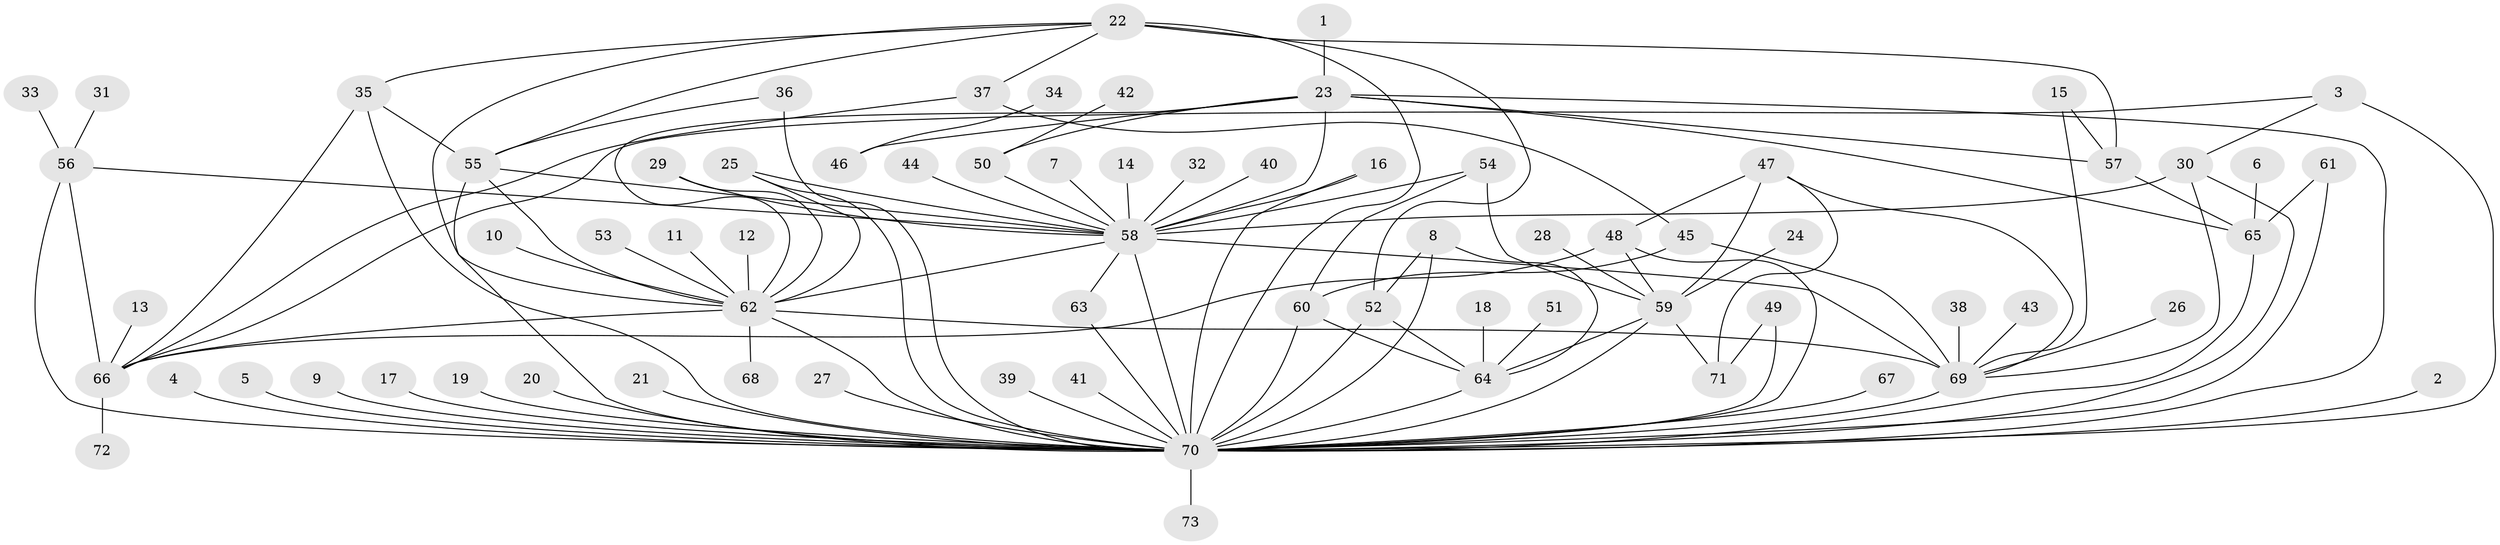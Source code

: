 // original degree distribution, {24: 0.0136986301369863, 16: 0.0136986301369863, 2: 0.18493150684931506, 9: 0.00684931506849315, 10: 0.00684931506849315, 15: 0.00684931506849315, 1: 0.4589041095890411, 8: 0.00684931506849315, 4: 0.08904109589041095, 3: 0.13013698630136986, 7: 0.0273972602739726, 6: 0.02054794520547945, 12: 0.00684931506849315, 5: 0.0273972602739726}
// Generated by graph-tools (version 1.1) at 2025/49/03/09/25 03:49:53]
// undirected, 73 vertices, 119 edges
graph export_dot {
graph [start="1"]
  node [color=gray90,style=filled];
  1;
  2;
  3;
  4;
  5;
  6;
  7;
  8;
  9;
  10;
  11;
  12;
  13;
  14;
  15;
  16;
  17;
  18;
  19;
  20;
  21;
  22;
  23;
  24;
  25;
  26;
  27;
  28;
  29;
  30;
  31;
  32;
  33;
  34;
  35;
  36;
  37;
  38;
  39;
  40;
  41;
  42;
  43;
  44;
  45;
  46;
  47;
  48;
  49;
  50;
  51;
  52;
  53;
  54;
  55;
  56;
  57;
  58;
  59;
  60;
  61;
  62;
  63;
  64;
  65;
  66;
  67;
  68;
  69;
  70;
  71;
  72;
  73;
  1 -- 23 [weight=1.0];
  2 -- 70 [weight=1.0];
  3 -- 30 [weight=1.0];
  3 -- 66 [weight=1.0];
  3 -- 70 [weight=2.0];
  4 -- 70 [weight=1.0];
  5 -- 70 [weight=1.0];
  6 -- 65 [weight=1.0];
  7 -- 58 [weight=1.0];
  8 -- 52 [weight=1.0];
  8 -- 64 [weight=1.0];
  8 -- 70 [weight=1.0];
  9 -- 70 [weight=1.0];
  10 -- 62 [weight=1.0];
  11 -- 62 [weight=1.0];
  12 -- 62 [weight=1.0];
  13 -- 66 [weight=1.0];
  14 -- 58 [weight=1.0];
  15 -- 57 [weight=1.0];
  15 -- 69 [weight=1.0];
  16 -- 58 [weight=1.0];
  16 -- 70 [weight=1.0];
  17 -- 70 [weight=1.0];
  18 -- 64 [weight=1.0];
  19 -- 70 [weight=1.0];
  20 -- 70 [weight=1.0];
  21 -- 70 [weight=1.0];
  22 -- 35 [weight=1.0];
  22 -- 37 [weight=2.0];
  22 -- 52 [weight=1.0];
  22 -- 55 [weight=1.0];
  22 -- 57 [weight=1.0];
  22 -- 62 [weight=1.0];
  22 -- 70 [weight=3.0];
  23 -- 46 [weight=1.0];
  23 -- 50 [weight=1.0];
  23 -- 57 [weight=1.0];
  23 -- 58 [weight=1.0];
  23 -- 62 [weight=1.0];
  23 -- 65 [weight=1.0];
  23 -- 70 [weight=1.0];
  24 -- 59 [weight=1.0];
  25 -- 58 [weight=1.0];
  25 -- 62 [weight=1.0];
  25 -- 70 [weight=1.0];
  26 -- 69 [weight=1.0];
  27 -- 70 [weight=1.0];
  28 -- 59 [weight=1.0];
  29 -- 58 [weight=1.0];
  29 -- 62 [weight=1.0];
  30 -- 58 [weight=1.0];
  30 -- 69 [weight=1.0];
  30 -- 70 [weight=1.0];
  31 -- 56 [weight=1.0];
  32 -- 58 [weight=1.0];
  33 -- 56 [weight=1.0];
  34 -- 46 [weight=1.0];
  35 -- 55 [weight=1.0];
  35 -- 66 [weight=1.0];
  35 -- 70 [weight=1.0];
  36 -- 55 [weight=1.0];
  36 -- 70 [weight=2.0];
  37 -- 45 [weight=1.0];
  37 -- 66 [weight=1.0];
  38 -- 69 [weight=1.0];
  39 -- 70 [weight=1.0];
  40 -- 58 [weight=1.0];
  41 -- 70 [weight=1.0];
  42 -- 50 [weight=1.0];
  43 -- 69 [weight=1.0];
  44 -- 58 [weight=1.0];
  45 -- 60 [weight=1.0];
  45 -- 69 [weight=2.0];
  47 -- 48 [weight=1.0];
  47 -- 59 [weight=1.0];
  47 -- 69 [weight=1.0];
  47 -- 71 [weight=1.0];
  48 -- 59 [weight=1.0];
  48 -- 66 [weight=1.0];
  48 -- 70 [weight=1.0];
  49 -- 70 [weight=1.0];
  49 -- 71 [weight=1.0];
  50 -- 58 [weight=1.0];
  51 -- 64 [weight=1.0];
  52 -- 64 [weight=1.0];
  52 -- 70 [weight=1.0];
  53 -- 62 [weight=1.0];
  54 -- 58 [weight=1.0];
  54 -- 59 [weight=1.0];
  54 -- 60 [weight=1.0];
  55 -- 58 [weight=1.0];
  55 -- 62 [weight=1.0];
  55 -- 70 [weight=1.0];
  56 -- 58 [weight=1.0];
  56 -- 66 [weight=1.0];
  56 -- 70 [weight=2.0];
  57 -- 65 [weight=1.0];
  58 -- 62 [weight=1.0];
  58 -- 63 [weight=1.0];
  58 -- 69 [weight=1.0];
  58 -- 70 [weight=3.0];
  59 -- 64 [weight=1.0];
  59 -- 70 [weight=1.0];
  59 -- 71 [weight=1.0];
  60 -- 64 [weight=1.0];
  60 -- 70 [weight=1.0];
  61 -- 65 [weight=1.0];
  61 -- 70 [weight=1.0];
  62 -- 66 [weight=1.0];
  62 -- 68 [weight=1.0];
  62 -- 69 [weight=1.0];
  62 -- 70 [weight=1.0];
  63 -- 70 [weight=1.0];
  64 -- 70 [weight=1.0];
  65 -- 70 [weight=1.0];
  66 -- 72 [weight=1.0];
  67 -- 70 [weight=1.0];
  69 -- 70 [weight=3.0];
  70 -- 73 [weight=1.0];
}
